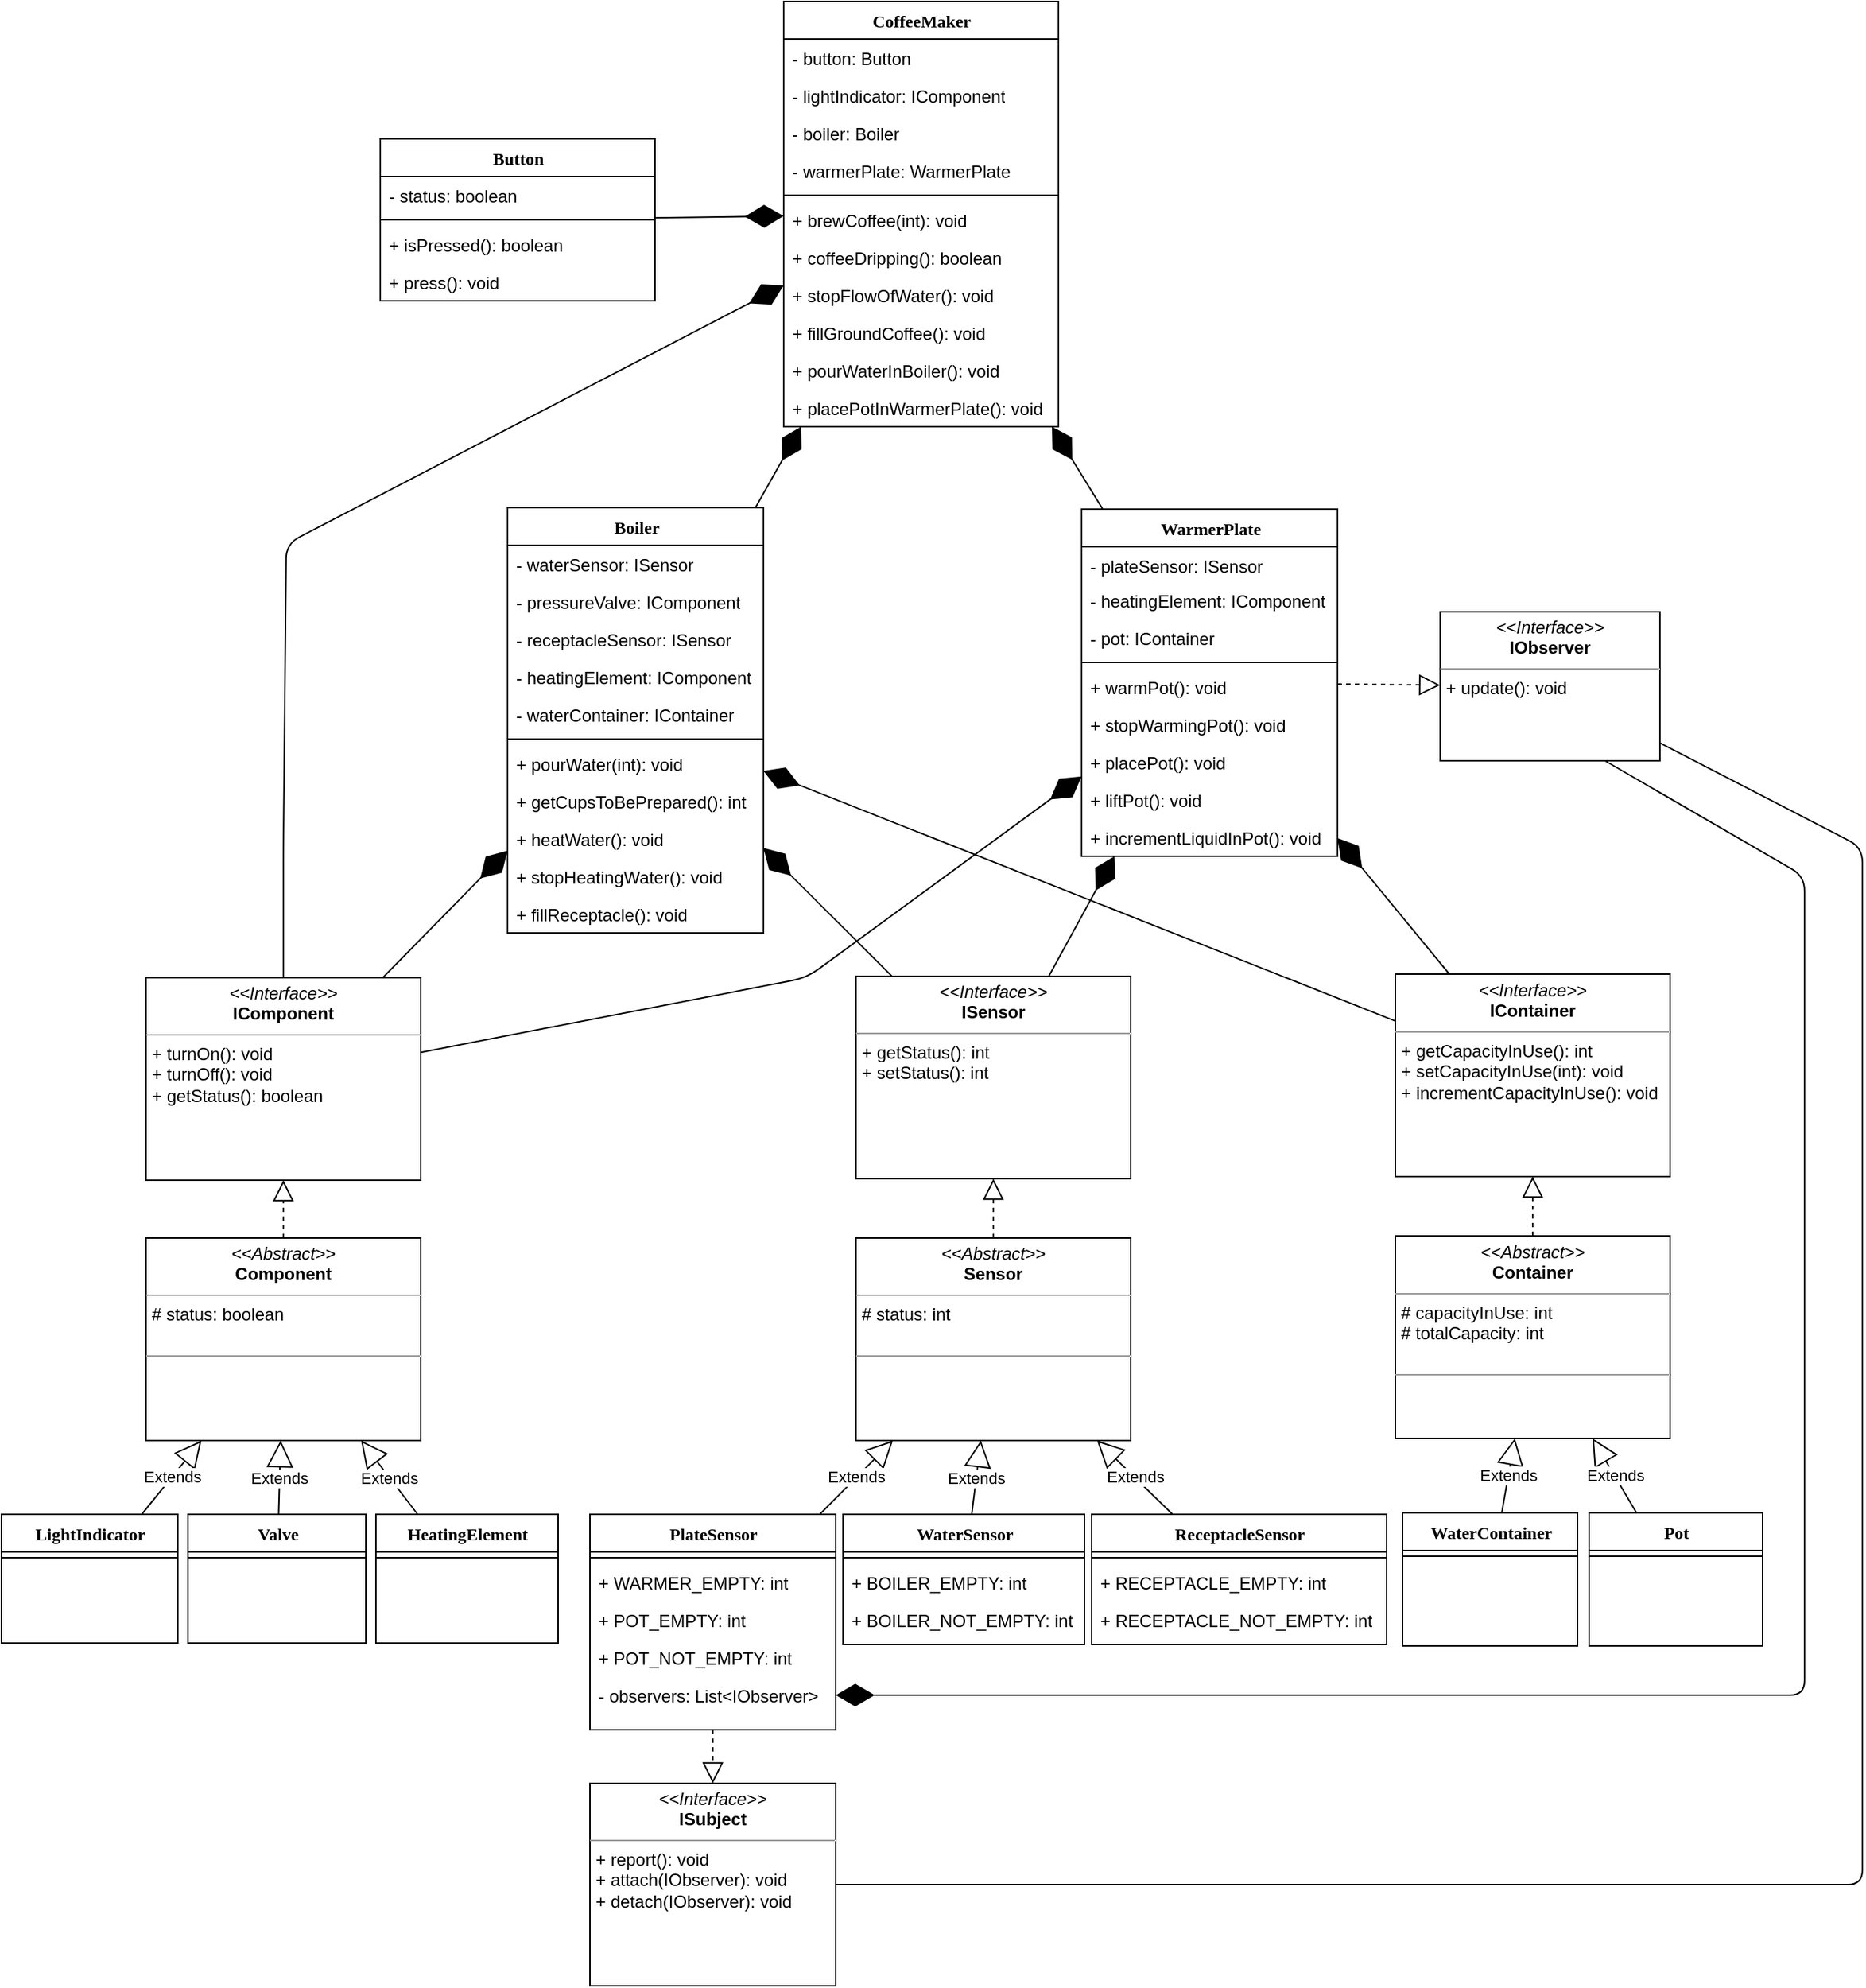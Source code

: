 <mxfile version="10.6.7" type="device"><diagram name="Page-1" id="6133507b-19e7-1e82-6fc7-422aa6c4b21f"><mxGraphModel dx="1800" dy="1575" grid="1" gridSize="10" guides="1" tooltips="1" connect="1" arrows="1" fold="1" page="1" pageScale="1" pageWidth="1100" pageHeight="850" background="#ffffff" math="0" shadow="0"><root><mxCell id="0"/><mxCell id="1" parent="0"/><mxCell id="235556782a83e6d0-1" value="LightIndicator" style="swimlane;html=1;fontStyle=1;align=center;verticalAlign=top;childLayout=stackLayout;horizontal=1;startSize=26;horizontalStack=0;resizeParent=1;resizeLast=0;collapsible=1;marginBottom=0;swimlaneFillColor=#ffffff;rounded=0;shadow=0;comic=0;labelBackgroundColor=none;strokeColor=#000000;strokeWidth=1;fillColor=none;fontFamily=Verdana;fontSize=12;fontColor=#000000;" parent="1" vertex="1"><mxGeometry x="153" y="591" width="122" height="89" as="geometry"/></mxCell><mxCell id="235556782a83e6d0-6" value="" style="line;html=1;strokeWidth=1;fillColor=none;align=left;verticalAlign=middle;spacingTop=-1;spacingLeft=3;spacingRight=3;rotatable=0;labelPosition=right;points=[];portConstraint=eastwest;" parent="235556782a83e6d0-1" vertex="1"><mxGeometry y="26" width="122" height="8" as="geometry"/></mxCell><mxCell id="78961159f06e98e8-69" value="Valve" style="swimlane;html=1;fontStyle=1;align=center;verticalAlign=top;childLayout=stackLayout;horizontal=1;startSize=26;horizontalStack=0;resizeParent=1;resizeLast=0;collapsible=1;marginBottom=0;swimlaneFillColor=#ffffff;rounded=0;shadow=0;comic=0;labelBackgroundColor=none;strokeColor=#000000;strokeWidth=1;fillColor=none;fontFamily=Verdana;fontSize=12;fontColor=#000000;" parent="1" vertex="1"><mxGeometry x="282" y="591" width="123" height="89" as="geometry"/></mxCell><mxCell id="78961159f06e98e8-77" value="" style="line;html=1;strokeWidth=1;fillColor=none;align=left;verticalAlign=middle;spacingTop=-1;spacingLeft=3;spacingRight=3;rotatable=0;labelPosition=right;points=[];portConstraint=eastwest;" parent="78961159f06e98e8-69" vertex="1"><mxGeometry y="26" width="123" height="8" as="geometry"/></mxCell><mxCell id="78961159f06e98e8-108" value="HeatingElement" style="swimlane;html=1;fontStyle=1;align=center;verticalAlign=top;childLayout=stackLayout;horizontal=1;startSize=26;horizontalStack=0;resizeParent=1;resizeLast=0;collapsible=1;marginBottom=0;swimlaneFillColor=#ffffff;rounded=0;shadow=0;comic=0;labelBackgroundColor=none;strokeColor=#000000;strokeWidth=1;fillColor=none;fontFamily=Verdana;fontSize=12;fontColor=#000000;" parent="1" vertex="1"><mxGeometry x="412" y="591" width="126" height="89" as="geometry"/></mxCell><mxCell id="78961159f06e98e8-116" value="" style="line;html=1;strokeWidth=1;fillColor=none;align=left;verticalAlign=middle;spacingTop=-1;spacingLeft=3;spacingRight=3;rotatable=0;labelPosition=right;points=[];portConstraint=eastwest;" parent="78961159f06e98e8-108" vertex="1"><mxGeometry y="26" width="126" height="8" as="geometry"/></mxCell><mxCell id="b94bc138ca980ef-1" value="&lt;p style=&quot;margin: 0px ; margin-top: 4px ; text-align: center&quot;&gt;&lt;i&gt;&amp;lt;&amp;lt;Interface&amp;gt;&amp;gt;&lt;/i&gt;&lt;br&gt;&lt;b&gt;IComponent&lt;/b&gt;&lt;/p&gt;&lt;hr size=&quot;1&quot;&gt;&lt;p style=&quot;margin: 0px ; margin-left: 4px&quot;&gt;&lt;/p&gt;&lt;p style=&quot;margin: 0px ; margin-left: 4px&quot;&gt;+ turnOn(): void&lt;br&gt;+ turnOff(): void&lt;/p&gt;&lt;p style=&quot;margin: 0px ; margin-left: 4px&quot;&gt;+ getStatus(): boolean&lt;/p&gt;" style="verticalAlign=top;align=left;overflow=fill;fontSize=12;fontFamily=Helvetica;html=1;rounded=0;shadow=0;comic=0;labelBackgroundColor=none;strokeColor=#000000;strokeWidth=1;fillColor=#ffffff;" parent="1" vertex="1"><mxGeometry x="253" y="220" width="190" height="140" as="geometry"/></mxCell><mxCell id="yU4iAAPaWpDzM0BWO3SC-5" value="&lt;p style=&quot;margin: 0px ; margin-top: 4px ; text-align: center&quot;&gt;&lt;i&gt;&amp;lt;&amp;lt;Interface&amp;gt;&amp;gt;&lt;/i&gt;&lt;br&gt;&lt;b&gt;ISensor&lt;/b&gt;&lt;/p&gt;&lt;hr size=&quot;1&quot;&gt;&lt;p style=&quot;margin: 0px ; margin-left: 4px&quot;&gt;&lt;/p&gt;&lt;p style=&quot;margin: 0px ; margin-left: 4px&quot;&gt;+ getStatus(): int&lt;/p&gt;&lt;p style=&quot;margin: 0px ; margin-left: 4px&quot;&gt;+ setStatus(): int&lt;/p&gt;" style="verticalAlign=top;align=left;overflow=fill;fontSize=12;fontFamily=Helvetica;html=1;rounded=0;shadow=0;comic=0;labelBackgroundColor=none;strokeColor=#000000;strokeWidth=1;fillColor=#ffffff;" parent="1" vertex="1"><mxGeometry x="744" y="219" width="190" height="140" as="geometry"/></mxCell><mxCell id="yU4iAAPaWpDzM0BWO3SC-6" value="&lt;p style=&quot;margin: 0px ; margin-top: 4px ; text-align: center&quot;&gt;&lt;i&gt;&amp;lt;&amp;lt;Abstract&amp;gt;&amp;gt;&lt;/i&gt;&lt;br&gt;&lt;b&gt;Sensor&lt;/b&gt;&lt;/p&gt;&lt;hr size=&quot;1&quot;&gt;&lt;p style=&quot;margin: 0px ; margin-left: 4px&quot;&gt;# status: int&lt;br&gt;&lt;br&gt;&lt;/p&gt;&lt;hr size=&quot;1&quot;&gt;&lt;p style=&quot;margin: 0px ; margin-left: 4px&quot;&gt;&lt;br&gt;&lt;/p&gt;" style="verticalAlign=top;align=left;overflow=fill;fontSize=12;fontFamily=Helvetica;html=1;rounded=0;shadow=0;comic=0;labelBackgroundColor=none;strokeColor=#000000;strokeWidth=1;fillColor=#ffffff;" parent="1" vertex="1"><mxGeometry x="744" y="400" width="190" height="140" as="geometry"/></mxCell><mxCell id="yU4iAAPaWpDzM0BWO3SC-8" value="PlateSensor" style="swimlane;html=1;fontStyle=1;align=center;verticalAlign=top;childLayout=stackLayout;horizontal=1;startSize=26;horizontalStack=0;resizeParent=1;resizeLast=0;collapsible=1;marginBottom=0;swimlaneFillColor=#ffffff;rounded=0;shadow=0;comic=0;labelBackgroundColor=none;strokeColor=#000000;strokeWidth=1;fillColor=none;fontFamily=Verdana;fontSize=12;fontColor=#000000;" parent="1" vertex="1"><mxGeometry x="560" y="591" width="170" height="149" as="geometry"/></mxCell><mxCell id="yU4iAAPaWpDzM0BWO3SC-10" value="" style="line;html=1;strokeWidth=1;fillColor=none;align=left;verticalAlign=middle;spacingTop=-1;spacingLeft=3;spacingRight=3;rotatable=0;labelPosition=right;points=[];portConstraint=eastwest;" parent="yU4iAAPaWpDzM0BWO3SC-8" vertex="1"><mxGeometry y="26" width="170" height="8" as="geometry"/></mxCell><mxCell id="7MHQexkjgy7k1ktysqNi-7" value="+ WARMER_EMPTY: int&lt;br&gt;" style="text;html=1;strokeColor=none;fillColor=none;align=left;verticalAlign=top;spacingLeft=4;spacingRight=4;whiteSpace=wrap;overflow=hidden;rotatable=0;points=[[0,0.5],[1,0.5]];portConstraint=eastwest;" parent="yU4iAAPaWpDzM0BWO3SC-8" vertex="1"><mxGeometry y="34" width="170" height="26" as="geometry"/></mxCell><mxCell id="7MHQexkjgy7k1ktysqNi-6" value="+ POT_EMPTY: int&lt;br&gt;" style="text;html=1;strokeColor=none;fillColor=none;align=left;verticalAlign=top;spacingLeft=4;spacingRight=4;whiteSpace=wrap;overflow=hidden;rotatable=0;points=[[0,0.5],[1,0.5]];portConstraint=eastwest;" parent="yU4iAAPaWpDzM0BWO3SC-8" vertex="1"><mxGeometry y="60" width="170" height="26" as="geometry"/></mxCell><mxCell id="7MHQexkjgy7k1ktysqNi-5" value="+ POT_NOT_EMPTY: int&lt;br&gt;" style="text;html=1;strokeColor=none;fillColor=none;align=left;verticalAlign=top;spacingLeft=4;spacingRight=4;whiteSpace=wrap;overflow=hidden;rotatable=0;points=[[0,0.5],[1,0.5]];portConstraint=eastwest;" parent="yU4iAAPaWpDzM0BWO3SC-8" vertex="1"><mxGeometry y="86" width="170" height="26" as="geometry"/></mxCell><mxCell id="A3NZScQOBJSLnSJwCH1J-5" value="- observers:&amp;nbsp;List&amp;lt;IObserver&amp;gt;&lt;br&gt;&lt;br&gt;&lt;br&gt;" style="text;html=1;strokeColor=none;fillColor=none;align=left;verticalAlign=top;spacingLeft=4;spacingRight=4;whiteSpace=wrap;overflow=hidden;rotatable=0;points=[[0,0.5],[1,0.5]];portConstraint=eastwest;" parent="yU4iAAPaWpDzM0BWO3SC-8" vertex="1"><mxGeometry y="112" width="170" height="26" as="geometry"/></mxCell><mxCell id="yU4iAAPaWpDzM0BWO3SC-11" value="WaterSensor" style="swimlane;html=1;fontStyle=1;align=center;verticalAlign=top;childLayout=stackLayout;horizontal=1;startSize=26;horizontalStack=0;resizeParent=1;resizeLast=0;collapsible=1;marginBottom=0;swimlaneFillColor=#ffffff;rounded=0;shadow=0;comic=0;labelBackgroundColor=none;strokeColor=#000000;strokeWidth=1;fillColor=none;fontFamily=Verdana;fontSize=12;fontColor=#000000;" parent="1" vertex="1"><mxGeometry x="735" y="591" width="167" height="90" as="geometry"/></mxCell><mxCell id="yU4iAAPaWpDzM0BWO3SC-13" value="" style="line;html=1;strokeWidth=1;fillColor=none;align=left;verticalAlign=middle;spacingTop=-1;spacingLeft=3;spacingRight=3;rotatable=0;labelPosition=right;points=[];portConstraint=eastwest;" parent="yU4iAAPaWpDzM0BWO3SC-11" vertex="1"><mxGeometry y="26" width="167" height="8" as="geometry"/></mxCell><mxCell id="7MHQexkjgy7k1ktysqNi-9" value="+ BOILER_EMPTY: int&lt;br&gt;" style="text;html=1;strokeColor=none;fillColor=none;align=left;verticalAlign=top;spacingLeft=4;spacingRight=4;whiteSpace=wrap;overflow=hidden;rotatable=0;points=[[0,0.5],[1,0.5]];portConstraint=eastwest;" parent="yU4iAAPaWpDzM0BWO3SC-11" vertex="1"><mxGeometry y="34" width="167" height="26" as="geometry"/></mxCell><mxCell id="7MHQexkjgy7k1ktysqNi-8" value="+ BOILER_NOT_EMPTY: int&lt;br&gt;" style="text;html=1;strokeColor=none;fillColor=none;align=left;verticalAlign=top;spacingLeft=4;spacingRight=4;whiteSpace=wrap;overflow=hidden;rotatable=0;points=[[0,0.5],[1,0.5]];portConstraint=eastwest;" parent="yU4iAAPaWpDzM0BWO3SC-11" vertex="1"><mxGeometry y="60" width="167" height="26" as="geometry"/></mxCell><mxCell id="yU4iAAPaWpDzM0BWO3SC-16" value="Extends" style="endArrow=block;endSize=16;endFill=0;html=1;" parent="1" source="yU4iAAPaWpDzM0BWO3SC-8" target="yU4iAAPaWpDzM0BWO3SC-6" edge="1"><mxGeometry width="160" relative="1" as="geometry"><mxPoint x="194" y="750" as="sourcePoint"/><mxPoint x="354" y="750" as="targetPoint"/></mxGeometry></mxCell><mxCell id="yU4iAAPaWpDzM0BWO3SC-17" value="Extends" style="endArrow=block;endSize=16;endFill=0;html=1;" parent="1" source="yU4iAAPaWpDzM0BWO3SC-11" target="yU4iAAPaWpDzM0BWO3SC-6" edge="1"><mxGeometry width="160" relative="1" as="geometry"><mxPoint x="767.75" y="600" as="sourcePoint"/><mxPoint x="799.543" y="555" as="targetPoint"/></mxGeometry></mxCell><mxCell id="yU4iAAPaWpDzM0BWO3SC-18" value="Boiler" style="swimlane;html=1;fontStyle=1;align=center;verticalAlign=top;childLayout=stackLayout;horizontal=1;startSize=26;horizontalStack=0;resizeParent=1;resizeLast=0;collapsible=1;marginBottom=0;swimlaneFillColor=#ffffff;rounded=0;shadow=0;comic=0;labelBackgroundColor=none;strokeColor=#000000;strokeWidth=1;fillColor=none;fontFamily=Verdana;fontSize=12;fontColor=#000000;" parent="1" vertex="1"><mxGeometry x="503" y="-105" width="177" height="294" as="geometry"/></mxCell><mxCell id="yU4iAAPaWpDzM0BWO3SC-25" value="- waterSensor: ISensor&lt;br&gt;" style="text;html=1;strokeColor=none;fillColor=none;align=left;verticalAlign=top;spacingLeft=4;spacingRight=4;whiteSpace=wrap;overflow=hidden;rotatable=0;points=[[0,0.5],[1,0.5]];portConstraint=eastwest;" parent="yU4iAAPaWpDzM0BWO3SC-18" vertex="1"><mxGeometry y="26" width="177" height="26" as="geometry"/></mxCell><mxCell id="yU4iAAPaWpDzM0BWO3SC-24" value="- pressureValve: IComponent&lt;br&gt;" style="text;html=1;strokeColor=none;fillColor=none;align=left;verticalAlign=top;spacingLeft=4;spacingRight=4;whiteSpace=wrap;overflow=hidden;rotatable=0;points=[[0,0.5],[1,0.5]];portConstraint=eastwest;" parent="yU4iAAPaWpDzM0BWO3SC-18" vertex="1"><mxGeometry y="52" width="177" height="26" as="geometry"/></mxCell><mxCell id="7MHQexkjgy7k1ktysqNi-1" value="- receptacleSensor: ISensor&lt;br&gt;" style="text;html=1;strokeColor=none;fillColor=none;align=left;verticalAlign=top;spacingLeft=4;spacingRight=4;whiteSpace=wrap;overflow=hidden;rotatable=0;points=[[0,0.5],[1,0.5]];portConstraint=eastwest;" parent="yU4iAAPaWpDzM0BWO3SC-18" vertex="1"><mxGeometry y="78" width="177" height="26" as="geometry"/></mxCell><mxCell id="HhmbuVHOlJZsZI76Dc89-12" value="- heatingElement: IComponent&lt;br&gt;" style="text;html=1;strokeColor=none;fillColor=none;align=left;verticalAlign=top;spacingLeft=4;spacingRight=4;whiteSpace=wrap;overflow=hidden;rotatable=0;points=[[0,0.5],[1,0.5]];portConstraint=eastwest;" parent="yU4iAAPaWpDzM0BWO3SC-18" vertex="1"><mxGeometry y="104" width="177" height="26" as="geometry"/></mxCell><mxCell id="yU4iAAPaWpDzM0BWO3SC-19" value="- waterContainer: IContainer&lt;br&gt;" style="text;html=1;strokeColor=none;fillColor=none;align=left;verticalAlign=top;spacingLeft=4;spacingRight=4;whiteSpace=wrap;overflow=hidden;rotatable=0;points=[[0,0.5],[1,0.5]];portConstraint=eastwest;" parent="yU4iAAPaWpDzM0BWO3SC-18" vertex="1"><mxGeometry y="130" width="177" height="26" as="geometry"/></mxCell><mxCell id="yU4iAAPaWpDzM0BWO3SC-20" value="" style="line;html=1;strokeWidth=1;fillColor=none;align=left;verticalAlign=middle;spacingTop=-1;spacingLeft=3;spacingRight=3;rotatable=0;labelPosition=right;points=[];portConstraint=eastwest;" parent="yU4iAAPaWpDzM0BWO3SC-18" vertex="1"><mxGeometry y="156" width="177" height="8" as="geometry"/></mxCell><mxCell id="A3NZScQOBJSLnSJwCH1J-9" value="+ pourWater(int): void&lt;br&gt;" style="text;html=1;strokeColor=none;fillColor=none;align=left;verticalAlign=top;spacingLeft=4;spacingRight=4;whiteSpace=wrap;overflow=hidden;rotatable=0;points=[[0,0.5],[1,0.5]];portConstraint=eastwest;" parent="yU4iAAPaWpDzM0BWO3SC-18" vertex="1"><mxGeometry y="164" width="177" height="26" as="geometry"/></mxCell><mxCell id="A3NZScQOBJSLnSJwCH1J-8" value="+ getCupsToBePrepared(): int&lt;br&gt;" style="text;html=1;strokeColor=none;fillColor=none;align=left;verticalAlign=top;spacingLeft=4;spacingRight=4;whiteSpace=wrap;overflow=hidden;rotatable=0;points=[[0,0.5],[1,0.5]];portConstraint=eastwest;" parent="yU4iAAPaWpDzM0BWO3SC-18" vertex="1"><mxGeometry y="190" width="177" height="26" as="geometry"/></mxCell><mxCell id="yU4iAAPaWpDzM0BWO3SC-26" value="+ heatWater(): void&lt;br&gt;" style="text;html=1;strokeColor=none;fillColor=none;align=left;verticalAlign=top;spacingLeft=4;spacingRight=4;whiteSpace=wrap;overflow=hidden;rotatable=0;points=[[0,0.5],[1,0.5]];portConstraint=eastwest;" parent="yU4iAAPaWpDzM0BWO3SC-18" vertex="1"><mxGeometry y="216" width="177" height="26" as="geometry"/></mxCell><mxCell id="A3NZScQOBJSLnSJwCH1J-10" value="+ stopHeatingWater(): void&lt;br&gt;" style="text;html=1;strokeColor=none;fillColor=none;align=left;verticalAlign=top;spacingLeft=4;spacingRight=4;whiteSpace=wrap;overflow=hidden;rotatable=0;points=[[0,0.5],[1,0.5]];portConstraint=eastwest;" parent="yU4iAAPaWpDzM0BWO3SC-18" vertex="1"><mxGeometry y="242" width="177" height="26" as="geometry"/></mxCell><mxCell id="yU4iAAPaWpDzM0BWO3SC-27" value="+ fillReceptacle(): void&lt;br&gt;" style="text;html=1;strokeColor=none;fillColor=none;align=left;verticalAlign=top;spacingLeft=4;spacingRight=4;whiteSpace=wrap;overflow=hidden;rotatable=0;points=[[0,0.5],[1,0.5]];portConstraint=eastwest;" parent="yU4iAAPaWpDzM0BWO3SC-18" vertex="1"><mxGeometry y="268" width="177" height="26" as="geometry"/></mxCell><mxCell id="yU4iAAPaWpDzM0BWO3SC-21" value="WarmerPlate" style="swimlane;html=1;fontStyle=1;align=center;verticalAlign=top;childLayout=stackLayout;horizontal=1;startSize=26;horizontalStack=0;resizeParent=1;resizeLast=0;collapsible=1;marginBottom=0;swimlaneFillColor=#ffffff;rounded=0;shadow=0;comic=0;labelBackgroundColor=none;strokeColor=#000000;strokeWidth=1;fillColor=none;fontFamily=Verdana;fontSize=12;fontColor=#000000;" parent="1" vertex="1"><mxGeometry x="900" y="-104" width="177" height="240" as="geometry"/></mxCell><mxCell id="yU4iAAPaWpDzM0BWO3SC-28" value="- plateSensor: ISensor" style="text;html=1;strokeColor=none;fillColor=none;align=left;verticalAlign=top;spacingLeft=4;spacingRight=4;whiteSpace=wrap;overflow=hidden;rotatable=0;points=[[0,0.5],[1,0.5]];portConstraint=eastwest;" parent="yU4iAAPaWpDzM0BWO3SC-21" vertex="1"><mxGeometry y="26" width="177" height="24" as="geometry"/></mxCell><mxCell id="HhmbuVHOlJZsZI76Dc89-13" value="- heatingElement: IComponent" style="text;html=1;strokeColor=none;fillColor=none;align=left;verticalAlign=top;spacingLeft=4;spacingRight=4;whiteSpace=wrap;overflow=hidden;rotatable=0;points=[[0,0.5],[1,0.5]];portConstraint=eastwest;" parent="yU4iAAPaWpDzM0BWO3SC-21" vertex="1"><mxGeometry y="50" width="177" height="26" as="geometry"/></mxCell><mxCell id="yU4iAAPaWpDzM0BWO3SC-22" value="- pot: IContainer" style="text;html=1;strokeColor=none;fillColor=none;align=left;verticalAlign=top;spacingLeft=4;spacingRight=4;whiteSpace=wrap;overflow=hidden;rotatable=0;points=[[0,0.5],[1,0.5]];portConstraint=eastwest;" parent="yU4iAAPaWpDzM0BWO3SC-21" vertex="1"><mxGeometry y="76" width="177" height="26" as="geometry"/></mxCell><mxCell id="yU4iAAPaWpDzM0BWO3SC-23" value="" style="line;html=1;strokeWidth=1;fillColor=none;align=left;verticalAlign=middle;spacingTop=-1;spacingLeft=3;spacingRight=3;rotatable=0;labelPosition=right;points=[];portConstraint=eastwest;" parent="yU4iAAPaWpDzM0BWO3SC-21" vertex="1"><mxGeometry y="102" width="177" height="8" as="geometry"/></mxCell><mxCell id="A3NZScQOBJSLnSJwCH1J-11" value="+ warmPot(): void" style="text;html=1;strokeColor=none;fillColor=none;align=left;verticalAlign=top;spacingLeft=4;spacingRight=4;whiteSpace=wrap;overflow=hidden;rotatable=0;points=[[0,0.5],[1,0.5]];portConstraint=eastwest;" parent="yU4iAAPaWpDzM0BWO3SC-21" vertex="1"><mxGeometry y="110" width="177" height="26" as="geometry"/></mxCell><mxCell id="yU4iAAPaWpDzM0BWO3SC-30" value="+ stopWarmingPot(): void" style="text;html=1;strokeColor=none;fillColor=none;align=left;verticalAlign=top;spacingLeft=4;spacingRight=4;whiteSpace=wrap;overflow=hidden;rotatable=0;points=[[0,0.5],[1,0.5]];portConstraint=eastwest;" parent="yU4iAAPaWpDzM0BWO3SC-21" vertex="1"><mxGeometry y="136" width="177" height="26" as="geometry"/></mxCell><mxCell id="A3NZScQOBJSLnSJwCH1J-12" value="+ placePot(): void" style="text;html=1;strokeColor=none;fillColor=none;align=left;verticalAlign=top;spacingLeft=4;spacingRight=4;whiteSpace=wrap;overflow=hidden;rotatable=0;points=[[0,0.5],[1,0.5]];portConstraint=eastwest;" parent="yU4iAAPaWpDzM0BWO3SC-21" vertex="1"><mxGeometry y="162" width="177" height="26" as="geometry"/></mxCell><mxCell id="A3NZScQOBJSLnSJwCH1J-13" value="+ liftPot(): void" style="text;html=1;strokeColor=none;fillColor=none;align=left;verticalAlign=top;spacingLeft=4;spacingRight=4;whiteSpace=wrap;overflow=hidden;rotatable=0;points=[[0,0.5],[1,0.5]];portConstraint=eastwest;" parent="yU4iAAPaWpDzM0BWO3SC-21" vertex="1"><mxGeometry y="188" width="177" height="26" as="geometry"/></mxCell><mxCell id="yU4iAAPaWpDzM0BWO3SC-29" value="+ incrementLiquidInPot(): void" style="text;html=1;strokeColor=none;fillColor=none;align=left;verticalAlign=top;spacingLeft=4;spacingRight=4;whiteSpace=wrap;overflow=hidden;rotatable=0;points=[[0,0.5],[1,0.5]];portConstraint=eastwest;" parent="yU4iAAPaWpDzM0BWO3SC-21" vertex="1"><mxGeometry y="214" width="177" height="26" as="geometry"/></mxCell><mxCell id="yU4iAAPaWpDzM0BWO3SC-31" value="CoffeeMaker" style="swimlane;html=1;fontStyle=1;align=center;verticalAlign=top;childLayout=stackLayout;horizontal=1;startSize=26;horizontalStack=0;resizeParent=1;resizeLast=0;collapsible=1;marginBottom=0;swimlaneFillColor=#ffffff;rounded=0;shadow=0;comic=0;labelBackgroundColor=none;strokeColor=#000000;strokeWidth=1;fillColor=none;fontFamily=Verdana;fontSize=12;fontColor=#000000;" parent="1" vertex="1"><mxGeometry x="694" y="-455" width="190" height="294" as="geometry"/></mxCell><mxCell id="yU4iAAPaWpDzM0BWO3SC-32" value="- button: Button&lt;br&gt;" style="text;html=1;strokeColor=none;fillColor=none;align=left;verticalAlign=top;spacingLeft=4;spacingRight=4;whiteSpace=wrap;overflow=hidden;rotatable=0;points=[[0,0.5],[1,0.5]];portConstraint=eastwest;" parent="yU4iAAPaWpDzM0BWO3SC-31" vertex="1"><mxGeometry y="26" width="190" height="26" as="geometry"/></mxCell><mxCell id="yU4iAAPaWpDzM0BWO3SC-38" value="- lightIndicator: IComponent&lt;br&gt;" style="text;html=1;strokeColor=none;fillColor=none;align=left;verticalAlign=top;spacingLeft=4;spacingRight=4;whiteSpace=wrap;overflow=hidden;rotatable=0;points=[[0,0.5],[1,0.5]];portConstraint=eastwest;" parent="yU4iAAPaWpDzM0BWO3SC-31" vertex="1"><mxGeometry y="52" width="190" height="26" as="geometry"/></mxCell><mxCell id="yU4iAAPaWpDzM0BWO3SC-33" value="- boiler: Boiler&lt;br&gt;&lt;br&gt;" style="text;html=1;strokeColor=none;fillColor=none;align=left;verticalAlign=top;spacingLeft=4;spacingRight=4;whiteSpace=wrap;overflow=hidden;rotatable=0;points=[[0,0.5],[1,0.5]];portConstraint=eastwest;" parent="yU4iAAPaWpDzM0BWO3SC-31" vertex="1"><mxGeometry y="78" width="190" height="26" as="geometry"/></mxCell><mxCell id="yU4iAAPaWpDzM0BWO3SC-34" value="- warmerPlate: WarmerPlate&lt;br&gt;" style="text;html=1;strokeColor=none;fillColor=none;align=left;verticalAlign=top;spacingLeft=4;spacingRight=4;whiteSpace=wrap;overflow=hidden;rotatable=0;points=[[0,0.5],[1,0.5]];portConstraint=eastwest;" parent="yU4iAAPaWpDzM0BWO3SC-31" vertex="1"><mxGeometry y="104" width="190" height="26" as="geometry"/></mxCell><mxCell id="yU4iAAPaWpDzM0BWO3SC-35" value="" style="line;html=1;strokeWidth=1;fillColor=none;align=left;verticalAlign=middle;spacingTop=-1;spacingLeft=3;spacingRight=3;rotatable=0;labelPosition=right;points=[];portConstraint=eastwest;" parent="yU4iAAPaWpDzM0BWO3SC-31" vertex="1"><mxGeometry y="130" width="190" height="8" as="geometry"/></mxCell><mxCell id="yU4iAAPaWpDzM0BWO3SC-36" value="+ brewCoffee(int): void&lt;br&gt;" style="text;html=1;strokeColor=none;fillColor=none;align=left;verticalAlign=top;spacingLeft=4;spacingRight=4;whiteSpace=wrap;overflow=hidden;rotatable=0;points=[[0,0.5],[1,0.5]];portConstraint=eastwest;" parent="yU4iAAPaWpDzM0BWO3SC-31" vertex="1"><mxGeometry y="138" width="190" height="26" as="geometry"/></mxCell><mxCell id="A3NZScQOBJSLnSJwCH1J-14" value="+ coffeeDripping(): boolean&lt;br&gt;" style="text;html=1;strokeColor=none;fillColor=none;align=left;verticalAlign=top;spacingLeft=4;spacingRight=4;whiteSpace=wrap;overflow=hidden;rotatable=0;points=[[0,0.5],[1,0.5]];portConstraint=eastwest;" parent="yU4iAAPaWpDzM0BWO3SC-31" vertex="1"><mxGeometry y="164" width="190" height="26" as="geometry"/></mxCell><mxCell id="A3NZScQOBJSLnSJwCH1J-15" value="+ stopFlowOfWater(): void&lt;br&gt;" style="text;html=1;strokeColor=none;fillColor=none;align=left;verticalAlign=top;spacingLeft=4;spacingRight=4;whiteSpace=wrap;overflow=hidden;rotatable=0;points=[[0,0.5],[1,0.5]];portConstraint=eastwest;" parent="yU4iAAPaWpDzM0BWO3SC-31" vertex="1"><mxGeometry y="190" width="190" height="26" as="geometry"/></mxCell><mxCell id="A3NZScQOBJSLnSJwCH1J-16" value="+ fillGroundCoffee(): void&lt;br&gt;" style="text;html=1;strokeColor=none;fillColor=none;align=left;verticalAlign=top;spacingLeft=4;spacingRight=4;whiteSpace=wrap;overflow=hidden;rotatable=0;points=[[0,0.5],[1,0.5]];portConstraint=eastwest;" parent="yU4iAAPaWpDzM0BWO3SC-31" vertex="1"><mxGeometry y="216" width="190" height="26" as="geometry"/></mxCell><mxCell id="A3NZScQOBJSLnSJwCH1J-17" value="+ pourWaterInBoiler(): void&lt;br&gt;" style="text;html=1;strokeColor=none;fillColor=none;align=left;verticalAlign=top;spacingLeft=4;spacingRight=4;whiteSpace=wrap;overflow=hidden;rotatable=0;points=[[0,0.5],[1,0.5]];portConstraint=eastwest;" parent="yU4iAAPaWpDzM0BWO3SC-31" vertex="1"><mxGeometry y="242" width="190" height="26" as="geometry"/></mxCell><mxCell id="yU4iAAPaWpDzM0BWO3SC-37" value="+ placePotInWarmerPlate(): void&lt;br&gt;" style="text;html=1;strokeColor=none;fillColor=none;align=left;verticalAlign=top;spacingLeft=4;spacingRight=4;whiteSpace=wrap;overflow=hidden;rotatable=0;points=[[0,0.5],[1,0.5]];portConstraint=eastwest;" parent="yU4iAAPaWpDzM0BWO3SC-31" vertex="1"><mxGeometry y="268" width="190" height="26" as="geometry"/></mxCell><mxCell id="yU4iAAPaWpDzM0BWO3SC-39" value="" style="endArrow=diamondThin;endFill=1;endSize=24;html=1;" parent="1" source="b94bc138ca980ef-1" target="yU4iAAPaWpDzM0BWO3SC-18" edge="1"><mxGeometry width="160" relative="1" as="geometry"><mxPoint x="70" y="240" as="sourcePoint"/><mxPoint x="230" y="240" as="targetPoint"/></mxGeometry></mxCell><mxCell id="yU4iAAPaWpDzM0BWO3SC-40" value="" style="endArrow=diamondThin;endFill=1;endSize=24;html=1;" parent="1" source="yU4iAAPaWpDzM0BWO3SC-5" target="yU4iAAPaWpDzM0BWO3SC-18" edge="1"><mxGeometry width="160" relative="1" as="geometry"><mxPoint x="380.897" y="236" as="sourcePoint"/><mxPoint x="421.41" y="157" as="targetPoint"/></mxGeometry></mxCell><mxCell id="yU4iAAPaWpDzM0BWO3SC-41" value="" style="endArrow=diamondThin;endFill=1;endSize=24;html=1;" parent="1" source="b94bc138ca980ef-1" target="yU4iAAPaWpDzM0BWO3SC-21" edge="1"><mxGeometry width="160" relative="1" as="geometry"><mxPoint x="380.897" y="236" as="sourcePoint"/><mxPoint x="421.41" y="157" as="targetPoint"/><Array as="points"><mxPoint x="710" y="220"/></Array></mxGeometry></mxCell><mxCell id="yU4iAAPaWpDzM0BWO3SC-42" value="" style="endArrow=diamondThin;endFill=1;endSize=24;html=1;" parent="1" source="yU4iAAPaWpDzM0BWO3SC-5" target="yU4iAAPaWpDzM0BWO3SC-21" edge="1"><mxGeometry width="160" relative="1" as="geometry"><mxPoint x="780" y="247.171" as="sourcePoint"/><mxPoint x="560" y="124.829" as="targetPoint"/></mxGeometry></mxCell><mxCell id="yU4iAAPaWpDzM0BWO3SC-43" value="" style="endArrow=diamondThin;endFill=1;endSize=24;html=1;" parent="1" source="yU4iAAPaWpDzM0BWO3SC-18" target="yU4iAAPaWpDzM0BWO3SC-31" edge="1"><mxGeometry width="160" relative="1" as="geometry"><mxPoint x="70" y="10.031" as="sourcePoint"/><mxPoint x="370" y="-143.031" as="targetPoint"/></mxGeometry></mxCell><mxCell id="yU4iAAPaWpDzM0BWO3SC-44" value="" style="endArrow=diamondThin;endFill=1;endSize=24;html=1;" parent="1" source="yU4iAAPaWpDzM0BWO3SC-21" target="yU4iAAPaWpDzM0BWO3SC-31" edge="1"><mxGeometry width="160" relative="1" as="geometry"><mxPoint x="523.621" y="-13" as="sourcePoint"/><mxPoint x="579.483" y="-94" as="targetPoint"/></mxGeometry></mxCell><mxCell id="yU4iAAPaWpDzM0BWO3SC-45" value="" style="endArrow=diamondThin;endFill=1;endSize=24;html=1;" parent="1" source="b94bc138ca980ef-1" target="yU4iAAPaWpDzM0BWO3SC-31" edge="1"><mxGeometry width="160" relative="1" as="geometry"><mxPoint x="523.621" y="-13" as="sourcePoint"/><mxPoint x="579.483" y="-94" as="targetPoint"/><Array as="points"><mxPoint x="348" y="130"/><mxPoint x="350" y="-80"/></Array></mxGeometry></mxCell><mxCell id="yU4iAAPaWpDzM0BWO3SC-46" value="Button" style="swimlane;html=1;fontStyle=1;align=center;verticalAlign=top;childLayout=stackLayout;horizontal=1;startSize=26;horizontalStack=0;resizeParent=1;resizeLast=0;collapsible=1;marginBottom=0;swimlaneFillColor=#ffffff;rounded=0;shadow=0;comic=0;labelBackgroundColor=none;strokeColor=#000000;strokeWidth=1;fillColor=none;fontFamily=Verdana;fontSize=12;fontColor=#000000;" parent="1" vertex="1"><mxGeometry x="415" y="-360" width="190" height="112" as="geometry"/></mxCell><mxCell id="yU4iAAPaWpDzM0BWO3SC-47" value="- status: boolean&lt;br&gt;" style="text;html=1;strokeColor=none;fillColor=none;align=left;verticalAlign=top;spacingLeft=4;spacingRight=4;whiteSpace=wrap;overflow=hidden;rotatable=0;points=[[0,0.5],[1,0.5]];portConstraint=eastwest;" parent="yU4iAAPaWpDzM0BWO3SC-46" vertex="1"><mxGeometry y="26" width="190" height="26" as="geometry"/></mxCell><mxCell id="yU4iAAPaWpDzM0BWO3SC-51" value="" style="line;html=1;strokeWidth=1;fillColor=none;align=left;verticalAlign=middle;spacingTop=-1;spacingLeft=3;spacingRight=3;rotatable=0;labelPosition=right;points=[];portConstraint=eastwest;" parent="yU4iAAPaWpDzM0BWO3SC-46" vertex="1"><mxGeometry y="52" width="190" height="8" as="geometry"/></mxCell><mxCell id="HhmbuVHOlJZsZI76Dc89-16" value="+ isPressed(): boolean&lt;br&gt;" style="text;html=1;strokeColor=none;fillColor=none;align=left;verticalAlign=top;spacingLeft=4;spacingRight=4;whiteSpace=wrap;overflow=hidden;rotatable=0;points=[[0,0.5],[1,0.5]];portConstraint=eastwest;" parent="yU4iAAPaWpDzM0BWO3SC-46" vertex="1"><mxGeometry y="60" width="190" height="26" as="geometry"/></mxCell><mxCell id="yU4iAAPaWpDzM0BWO3SC-53" value="+ press(): void&lt;br&gt;" style="text;html=1;strokeColor=none;fillColor=none;align=left;verticalAlign=top;spacingLeft=4;spacingRight=4;whiteSpace=wrap;overflow=hidden;rotatable=0;points=[[0,0.5],[1,0.5]];portConstraint=eastwest;" parent="yU4iAAPaWpDzM0BWO3SC-46" vertex="1"><mxGeometry y="86" width="190" height="26" as="geometry"/></mxCell><mxCell id="yU4iAAPaWpDzM0BWO3SC-54" value="" style="endArrow=diamondThin;endFill=1;endSize=24;html=1;" parent="1" source="yU4iAAPaWpDzM0BWO3SC-46" target="yU4iAAPaWpDzM0BWO3SC-31" edge="1"><mxGeometry width="160" relative="1" as="geometry"><mxPoint x="591.121" y="-283.5" as="sourcePoint"/><mxPoint x="646.983" y="-364.5" as="targetPoint"/></mxGeometry></mxCell><mxCell id="yU4iAAPaWpDzM0BWO3SC-55" value="&lt;p style=&quot;margin: 0px ; margin-top: 4px ; text-align: center&quot;&gt;&lt;i&gt;&amp;lt;&amp;lt;Abstract&amp;gt;&amp;gt;&lt;/i&gt;&lt;br&gt;&lt;b&gt;Component&lt;/b&gt;&lt;/p&gt;&lt;hr size=&quot;1&quot;&gt;&lt;p style=&quot;margin: 0px ; margin-left: 4px&quot;&gt;# status: boolean&lt;br&gt;&lt;br&gt;&lt;/p&gt;&lt;hr size=&quot;1&quot;&gt;&lt;p style=&quot;margin: 0px ; margin-left: 4px&quot;&gt;&lt;br&gt;&lt;/p&gt;" style="verticalAlign=top;align=left;overflow=fill;fontSize=12;fontFamily=Helvetica;html=1;rounded=0;shadow=0;comic=0;labelBackgroundColor=none;strokeColor=#000000;strokeWidth=1;fillColor=#ffffff;" parent="1" vertex="1"><mxGeometry x="253" y="400" width="190" height="140" as="geometry"/></mxCell><mxCell id="yU4iAAPaWpDzM0BWO3SC-57" value="Extends" style="endArrow=block;endSize=16;endFill=0;html=1;" parent="1" source="235556782a83e6d0-1" target="yU4iAAPaWpDzM0BWO3SC-55" edge="1"><mxGeometry width="160" relative="1" as="geometry"><mxPoint x="179.96" y="580" as="sourcePoint"/><mxPoint x="214.352" y="530" as="targetPoint"/></mxGeometry></mxCell><mxCell id="yU4iAAPaWpDzM0BWO3SC-59" value="Extends" style="endArrow=block;endSize=16;endFill=0;html=1;" parent="1" source="78961159f06e98e8-69" target="yU4iAAPaWpDzM0BWO3SC-55" edge="1"><mxGeometry width="160" relative="1" as="geometry"><mxPoint x="364.96" y="590" as="sourcePoint"/><mxPoint x="399.352" y="540" as="targetPoint"/></mxGeometry></mxCell><mxCell id="yU4iAAPaWpDzM0BWO3SC-60" value="Extends" style="endArrow=block;endSize=16;endFill=0;html=1;" parent="1" source="78961159f06e98e8-108" target="yU4iAAPaWpDzM0BWO3SC-55" edge="1"><mxGeometry width="160" relative="1" as="geometry"><mxPoint x="577.46" y="570" as="sourcePoint"/><mxPoint x="611.852" y="520" as="targetPoint"/></mxGeometry></mxCell><mxCell id="HhmbuVHOlJZsZI76Dc89-1" value="&lt;p style=&quot;margin: 0px ; margin-top: 4px ; text-align: center&quot;&gt;&lt;i&gt;&amp;lt;&amp;lt;Interface&amp;gt;&amp;gt;&lt;/i&gt;&lt;br&gt;&lt;b&gt;IContainer&lt;/b&gt;&lt;/p&gt;&lt;hr size=&quot;1&quot;&gt;&lt;p style=&quot;margin: 0px ; margin-left: 4px&quot;&gt;&lt;/p&gt;&lt;p style=&quot;margin: 0px ; margin-left: 4px&quot;&gt;+ getCapacityInUse(): int&lt;/p&gt;&lt;p style=&quot;margin: 0px ; margin-left: 4px&quot;&gt;+ setCapacityInUse(int): void&lt;/p&gt;&lt;p style=&quot;margin: 0px ; margin-left: 4px&quot;&gt;+ incrementCapacityInUse(): void&lt;/p&gt;" style="verticalAlign=top;align=left;overflow=fill;fontSize=12;fontFamily=Helvetica;html=1;rounded=0;shadow=0;comic=0;labelBackgroundColor=none;strokeColor=#000000;strokeWidth=1;fillColor=#ffffff;" parent="1" vertex="1"><mxGeometry x="1117" y="217.5" width="190" height="140" as="geometry"/></mxCell><mxCell id="HhmbuVHOlJZsZI76Dc89-2" value="&lt;p style=&quot;margin: 0px ; margin-top: 4px ; text-align: center&quot;&gt;&lt;i&gt;&amp;lt;&amp;lt;Abstract&amp;gt;&amp;gt;&lt;/i&gt;&lt;br&gt;&lt;b&gt;Container&lt;/b&gt;&lt;/p&gt;&lt;hr size=&quot;1&quot;&gt;&lt;p style=&quot;margin: 0px ; margin-left: 4px&quot;&gt;# capacityInUse: int&lt;/p&gt;&lt;p style=&quot;margin: 0px ; margin-left: 4px&quot;&gt;# totalCapacity: int&lt;br&gt;&lt;br&gt;&lt;/p&gt;&lt;hr size=&quot;1&quot;&gt;&lt;p style=&quot;margin: 0px ; margin-left: 4px&quot;&gt;&lt;br&gt;&lt;/p&gt;" style="verticalAlign=top;align=left;overflow=fill;fontSize=12;fontFamily=Helvetica;html=1;rounded=0;shadow=0;comic=0;labelBackgroundColor=none;strokeColor=#000000;strokeWidth=1;fillColor=#ffffff;" parent="1" vertex="1"><mxGeometry x="1117" y="398.5" width="190" height="140" as="geometry"/></mxCell><mxCell id="HhmbuVHOlJZsZI76Dc89-4" value="WaterContainer" style="swimlane;html=1;fontStyle=1;align=center;verticalAlign=top;childLayout=stackLayout;horizontal=1;startSize=26;horizontalStack=0;resizeParent=1;resizeLast=0;collapsible=1;marginBottom=0;swimlaneFillColor=#ffffff;rounded=0;shadow=0;comic=0;labelBackgroundColor=none;strokeColor=#000000;strokeWidth=1;fillColor=none;fontFamily=Verdana;fontSize=12;fontColor=#000000;" parent="1" vertex="1"><mxGeometry x="1122" y="590" width="121" height="92" as="geometry"/></mxCell><mxCell id="HhmbuVHOlJZsZI76Dc89-6" value="" style="line;html=1;strokeWidth=1;fillColor=none;align=left;verticalAlign=middle;spacingTop=-1;spacingLeft=3;spacingRight=3;rotatable=0;labelPosition=right;points=[];portConstraint=eastwest;" parent="HhmbuVHOlJZsZI76Dc89-4" vertex="1"><mxGeometry y="26" width="121" height="8" as="geometry"/></mxCell><mxCell id="HhmbuVHOlJZsZI76Dc89-7" value="Pot" style="swimlane;html=1;fontStyle=1;align=center;verticalAlign=top;childLayout=stackLayout;horizontal=1;startSize=26;horizontalStack=0;resizeParent=1;resizeLast=0;collapsible=1;marginBottom=0;swimlaneFillColor=#ffffff;rounded=0;shadow=0;comic=0;labelBackgroundColor=none;strokeColor=#000000;strokeWidth=1;fillColor=none;fontFamily=Verdana;fontSize=12;fontColor=#000000;" parent="1" vertex="1"><mxGeometry x="1251" y="590" width="120" height="92" as="geometry"/></mxCell><mxCell id="HhmbuVHOlJZsZI76Dc89-9" value="" style="line;html=1;strokeWidth=1;fillColor=none;align=left;verticalAlign=middle;spacingTop=-1;spacingLeft=3;spacingRight=3;rotatable=0;labelPosition=right;points=[];portConstraint=eastwest;" parent="HhmbuVHOlJZsZI76Dc89-7" vertex="1"><mxGeometry y="26" width="120" height="8" as="geometry"/></mxCell><mxCell id="HhmbuVHOlJZsZI76Dc89-10" value="Extends" style="endArrow=block;endSize=16;endFill=0;html=1;" parent="1" source="HhmbuVHOlJZsZI76Dc89-4" target="HhmbuVHOlJZsZI76Dc89-2" edge="1"><mxGeometry width="160" relative="1" as="geometry"><mxPoint x="567" y="748.5" as="sourcePoint"/><mxPoint x="727" y="748.5" as="targetPoint"/></mxGeometry></mxCell><mxCell id="HhmbuVHOlJZsZI76Dc89-11" value="Extends" style="endArrow=block;endSize=16;endFill=0;html=1;" parent="1" source="HhmbuVHOlJZsZI76Dc89-7" target="HhmbuVHOlJZsZI76Dc89-2" edge="1"><mxGeometry width="160" relative="1" as="geometry"><mxPoint x="1140.75" y="598.5" as="sourcePoint"/><mxPoint x="1172.543" y="553.5" as="targetPoint"/></mxGeometry></mxCell><mxCell id="HhmbuVHOlJZsZI76Dc89-14" value="" style="endArrow=diamondThin;endFill=1;endSize=24;html=1;" parent="1" source="HhmbuVHOlJZsZI76Dc89-1" target="yU4iAAPaWpDzM0BWO3SC-18" edge="1"><mxGeometry width="160" relative="1" as="geometry"><mxPoint x="770" y="287.463" as="sourcePoint"/><mxPoint x="570" y="178.963" as="targetPoint"/></mxGeometry></mxCell><mxCell id="HhmbuVHOlJZsZI76Dc89-15" value="" style="endArrow=diamondThin;endFill=1;endSize=24;html=1;" parent="1" source="HhmbuVHOlJZsZI76Dc89-1" target="yU4iAAPaWpDzM0BWO3SC-21" edge="1"><mxGeometry width="160" relative="1" as="geometry"><mxPoint x="1285" y="274.878" as="sourcePoint"/><mxPoint x="580" y="107.003" as="targetPoint"/></mxGeometry></mxCell><mxCell id="7MHQexkjgy7k1ktysqNi-2" value="ReceptacleSensor" style="swimlane;html=1;fontStyle=1;align=center;verticalAlign=top;childLayout=stackLayout;horizontal=1;startSize=26;horizontalStack=0;resizeParent=1;resizeLast=0;collapsible=1;marginBottom=0;swimlaneFillColor=#ffffff;rounded=0;shadow=0;comic=0;labelBackgroundColor=none;strokeColor=#000000;strokeWidth=1;fillColor=none;fontFamily=Verdana;fontSize=12;fontColor=#000000;" parent="1" vertex="1"><mxGeometry x="907" y="591" width="204" height="90" as="geometry"/></mxCell><mxCell id="7MHQexkjgy7k1ktysqNi-3" value="" style="line;html=1;strokeWidth=1;fillColor=none;align=left;verticalAlign=middle;spacingTop=-1;spacingLeft=3;spacingRight=3;rotatable=0;labelPosition=right;points=[];portConstraint=eastwest;" parent="7MHQexkjgy7k1ktysqNi-2" vertex="1"><mxGeometry y="26" width="204" height="8" as="geometry"/></mxCell><mxCell id="7MHQexkjgy7k1ktysqNi-11" value="+ RECEPTACLE_EMPTY: int&lt;br&gt;" style="text;html=1;strokeColor=none;fillColor=none;align=left;verticalAlign=top;spacingLeft=4;spacingRight=4;whiteSpace=wrap;overflow=hidden;rotatable=0;points=[[0,0.5],[1,0.5]];portConstraint=eastwest;" parent="7MHQexkjgy7k1ktysqNi-2" vertex="1"><mxGeometry y="34" width="204" height="26" as="geometry"/></mxCell><mxCell id="7MHQexkjgy7k1ktysqNi-10" value="+ RECEPTACLE_NOT_EMPTY: int&lt;br&gt;" style="text;html=1;strokeColor=none;fillColor=none;align=left;verticalAlign=top;spacingLeft=4;spacingRight=4;whiteSpace=wrap;overflow=hidden;rotatable=0;points=[[0,0.5],[1,0.5]];portConstraint=eastwest;" parent="7MHQexkjgy7k1ktysqNi-2" vertex="1"><mxGeometry y="60" width="204" height="26" as="geometry"/></mxCell><mxCell id="7MHQexkjgy7k1ktysqNi-4" value="Extends" style="endArrow=block;endSize=16;endFill=0;html=1;" parent="1" source="7MHQexkjgy7k1ktysqNi-2" target="yU4iAAPaWpDzM0BWO3SC-6" edge="1"><mxGeometry width="160" relative="1" as="geometry"><mxPoint x="804.636" y="600" as="sourcePoint"/><mxPoint x="823.121" y="550" as="targetPoint"/></mxGeometry></mxCell><mxCell id="A3NZScQOBJSLnSJwCH1J-1" value="&lt;p style=&quot;margin: 0px ; margin-top: 4px ; text-align: center&quot;&gt;&lt;i&gt;&amp;lt;&amp;lt;Interface&amp;gt;&amp;gt;&lt;/i&gt;&lt;br&gt;&lt;b&gt;ISubject&lt;/b&gt;&lt;/p&gt;&lt;hr size=&quot;1&quot;&gt;&lt;p style=&quot;margin: 0px ; margin-left: 4px&quot;&gt;&lt;/p&gt;&lt;p style=&quot;margin: 0px ; margin-left: 4px&quot;&gt;+ report(): void&lt;/p&gt;&lt;p style=&quot;margin: 0px ; margin-left: 4px&quot;&gt;+ attach(IObserver): void&lt;/p&gt;&lt;p style=&quot;margin: 0px ; margin-left: 4px&quot;&gt;+ detach(IObserver): void&lt;/p&gt;&lt;br&gt;" style="verticalAlign=top;align=left;overflow=fill;fontSize=12;fontFamily=Helvetica;html=1;rounded=0;shadow=0;comic=0;labelBackgroundColor=none;strokeColor=#000000;strokeWidth=1;fillColor=#ffffff;" parent="1" vertex="1"><mxGeometry x="560" y="777" width="170" height="140" as="geometry"/></mxCell><mxCell id="A3NZScQOBJSLnSJwCH1J-2" value="&lt;p style=&quot;margin: 0px ; margin-top: 4px ; text-align: center&quot;&gt;&lt;i&gt;&amp;lt;&amp;lt;Interface&amp;gt;&amp;gt;&lt;/i&gt;&lt;br&gt;&lt;b&gt;IObserver&lt;/b&gt;&lt;/p&gt;&lt;hr size=&quot;1&quot;&gt;&lt;p style=&quot;margin: 0px ; margin-left: 4px&quot;&gt;&lt;/p&gt;&lt;p style=&quot;margin: 0px ; margin-left: 4px&quot;&gt;&lt;span&gt;+ update(): void&lt;/span&gt;&lt;br&gt;&lt;/p&gt;" style="verticalAlign=top;align=left;overflow=fill;fontSize=12;fontFamily=Helvetica;html=1;rounded=0;shadow=0;comic=0;labelBackgroundColor=none;strokeColor=#000000;strokeWidth=1;fillColor=#ffffff;" parent="1" vertex="1"><mxGeometry x="1148" y="-33" width="152" height="103" as="geometry"/></mxCell><mxCell id="A3NZScQOBJSLnSJwCH1J-6" value="" style="endArrow=diamondThin;endFill=1;endSize=24;html=1;entryX=1;entryY=0.5;entryDx=0;entryDy=0;exitX=0.75;exitY=1;exitDx=0;exitDy=0;" parent="1" source="A3NZScQOBJSLnSJwCH1J-2" target="A3NZScQOBJSLnSJwCH1J-5" edge="1"><mxGeometry width="160" relative="1" as="geometry"><mxPoint x="1243.127" y="193.5" as="sourcePoint"/><mxPoint x="1163.088" y="115" as="targetPoint"/><Array as="points"><mxPoint x="1400" y="150"/><mxPoint x="1400" y="390"/><mxPoint x="1400" y="716"/></Array></mxGeometry></mxCell><mxCell id="A3NZScQOBJSLnSJwCH1J-7" value="" style="endArrow=none;html=1;" parent="1" source="A3NZScQOBJSLnSJwCH1J-1" target="A3NZScQOBJSLnSJwCH1J-2" edge="1"><mxGeometry width="50" height="50" relative="1" as="geometry"><mxPoint x="550" y="990" as="sourcePoint"/><mxPoint x="1310" y="790" as="targetPoint"/><Array as="points"><mxPoint x="1440" y="847"/><mxPoint x="1440" y="430"/><mxPoint x="1440" y="230"/><mxPoint x="1440" y="130"/></Array></mxGeometry></mxCell><mxCell id="lmkVMnnwqFR1Y1QgHkHz-2" value="" style="endArrow=block;dashed=1;endFill=0;endSize=12;html=1;" edge="1" parent="1" source="yU4iAAPaWpDzM0BWO3SC-6" target="yU4iAAPaWpDzM0BWO3SC-5"><mxGeometry width="160" relative="1" as="geometry"><mxPoint x="358" y="410" as="sourcePoint"/><mxPoint x="358" y="370.0" as="targetPoint"/></mxGeometry></mxCell><mxCell id="lmkVMnnwqFR1Y1QgHkHz-5" value="" style="endArrow=block;dashed=1;endFill=0;endSize=12;html=1;" edge="1" parent="1" source="HhmbuVHOlJZsZI76Dc89-2" target="HhmbuVHOlJZsZI76Dc89-1"><mxGeometry width="160" relative="1" as="geometry"><mxPoint x="849" y="410" as="sourcePoint"/><mxPoint x="849" y="369" as="targetPoint"/></mxGeometry></mxCell><mxCell id="lmkVMnnwqFR1Y1QgHkHz-6" value="" style="endArrow=block;dashed=1;endFill=0;endSize=12;html=1;" edge="1" parent="1" source="yU4iAAPaWpDzM0BWO3SC-8" target="A3NZScQOBJSLnSJwCH1J-1"><mxGeometry width="160" relative="1" as="geometry"><mxPoint x="510" y="480" as="sourcePoint"/><mxPoint x="570" y="390" as="targetPoint"/></mxGeometry></mxCell><mxCell id="lmkVMnnwqFR1Y1QgHkHz-11" value="" style="endArrow=block;dashed=1;endFill=0;endSize=12;html=1;" edge="1" parent="1" source="yU4iAAPaWpDzM0BWO3SC-55" target="b94bc138ca980ef-1"><mxGeometry width="160" relative="1" as="geometry"><mxPoint x="655" y="750" as="sourcePoint"/><mxPoint x="655" y="787" as="targetPoint"/></mxGeometry></mxCell><mxCell id="lmkVMnnwqFR1Y1QgHkHz-12" value="" style="endArrow=block;dashed=1;endFill=0;endSize=12;html=1;" edge="1" parent="1" source="yU4iAAPaWpDzM0BWO3SC-21" target="A3NZScQOBJSLnSJwCH1J-2"><mxGeometry width="160" relative="1" as="geometry"><mxPoint x="980" y="270" as="sourcePoint"/><mxPoint x="1040" y="290" as="targetPoint"/></mxGeometry></mxCell></root></mxGraphModel></diagram></mxfile>